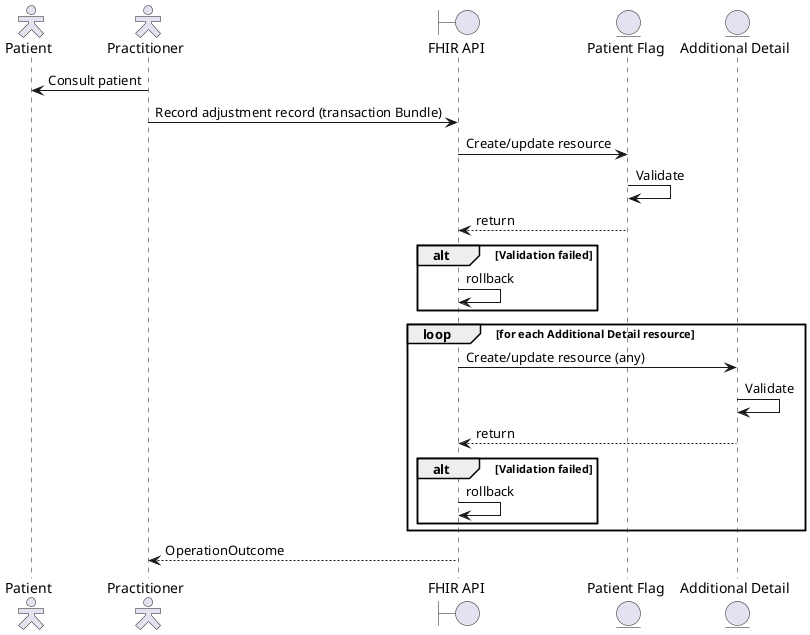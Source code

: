 @startuml

skinparam actorStyle hollow

actor        "Patient"          as pat
actor        "Practitioner"     as pra
boundary     "FHIR API"         as api
entity       "Patient Flag"     as flg
entity       "Additional Detail"  as add

pra ->  pat : Consult patient
pra ->  api : Record adjustment record (transaction Bundle)

api ->  flg : Create/update resource
flg ->  flg : Validate
api <-- flg : return
alt Validation failed
  api -> api : rollback
end

loop for each Additional Detail resource
  api ->  add : Create/update resource (any)
  add ->  add : Validate
  api <-- add : return
  alt Validation failed
    api -> api : rollback
  end
end
pra <-- api : OperationOutcome

@enduml